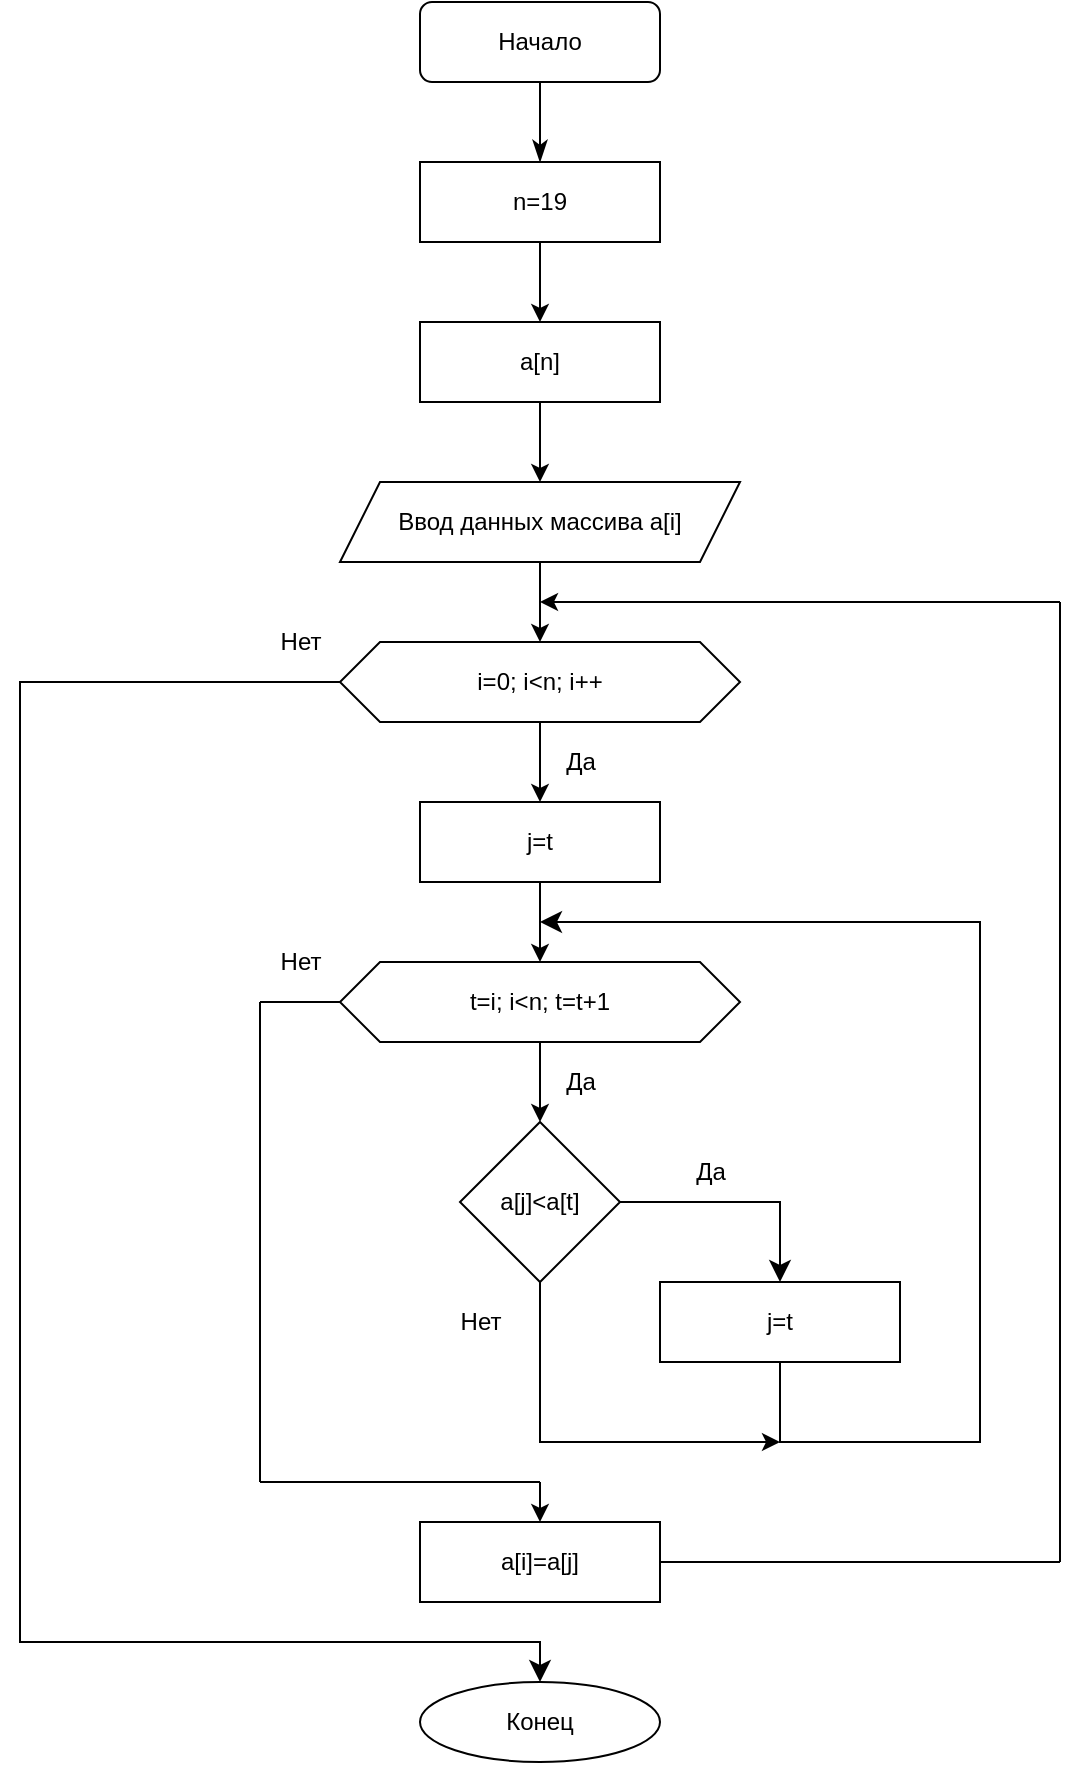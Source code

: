 <mxfile version="20.8.15" type="device"><diagram id="C5RBs43oDa-KdzZeNtuy" name="Page-1"><mxGraphModel dx="819" dy="452" grid="1" gridSize="10" guides="1" tooltips="1" connect="1" arrows="1" fold="1" page="1" pageScale="1" pageWidth="827" pageHeight="1169" math="0" shadow="0"><root><mxCell id="WIyWlLk6GJQsqaUBKTNV-0"/><mxCell id="WIyWlLk6GJQsqaUBKTNV-1" parent="WIyWlLk6GJQsqaUBKTNV-0"/><mxCell id="WIyWlLk6GJQsqaUBKTNV-2" value="" style="rounded=0;html=1;jettySize=auto;orthogonalLoop=1;fontSize=11;endArrow=classicThin;endFill=1;endSize=8;strokeWidth=1;shadow=0;labelBackgroundColor=none;" parent="WIyWlLk6GJQsqaUBKTNV-1" source="WIyWlLk6GJQsqaUBKTNV-3" edge="1"><mxGeometry relative="1" as="geometry"><mxPoint x="380" y="120" as="targetPoint"/></mxGeometry></mxCell><mxCell id="WIyWlLk6GJQsqaUBKTNV-3" value="Начало" style="rounded=1;whiteSpace=wrap;html=1;fontSize=12;glass=0;strokeWidth=1;shadow=0;" parent="WIyWlLk6GJQsqaUBKTNV-1" vertex="1"><mxGeometry x="320" y="40" width="120" height="40" as="geometry"/></mxCell><mxCell id="gzcVB420Ql_B0VOlHAb3-2" value="n=19" style="rounded=0;whiteSpace=wrap;html=1;" vertex="1" parent="WIyWlLk6GJQsqaUBKTNV-1"><mxGeometry x="320" y="120" width="120" height="40" as="geometry"/></mxCell><mxCell id="gzcVB420Ql_B0VOlHAb3-3" value="" style="endArrow=classic;html=1;rounded=0;exitX=0.5;exitY=1;exitDx=0;exitDy=0;" edge="1" parent="WIyWlLk6GJQsqaUBKTNV-1" source="gzcVB420Ql_B0VOlHAb3-2"><mxGeometry width="50" height="50" relative="1" as="geometry"><mxPoint x="550" y="390" as="sourcePoint"/><mxPoint x="380" y="200" as="targetPoint"/></mxGeometry></mxCell><mxCell id="gzcVB420Ql_B0VOlHAb3-4" value="a[n]" style="rounded=0;whiteSpace=wrap;html=1;" vertex="1" parent="WIyWlLk6GJQsqaUBKTNV-1"><mxGeometry x="320" y="200" width="120" height="40" as="geometry"/></mxCell><mxCell id="gzcVB420Ql_B0VOlHAb3-5" value="Ввод данных массива a[i]" style="shape=parallelogram;perimeter=parallelogramPerimeter;whiteSpace=wrap;html=1;fixedSize=1;" vertex="1" parent="WIyWlLk6GJQsqaUBKTNV-1"><mxGeometry x="280" y="280" width="200" height="40" as="geometry"/></mxCell><mxCell id="gzcVB420Ql_B0VOlHAb3-6" value="" style="endArrow=classic;html=1;rounded=0;exitX=0.5;exitY=1;exitDx=0;exitDy=0;entryX=0.5;entryY=0;entryDx=0;entryDy=0;" edge="1" parent="WIyWlLk6GJQsqaUBKTNV-1" source="gzcVB420Ql_B0VOlHAb3-4" target="gzcVB420Ql_B0VOlHAb3-5"><mxGeometry width="50" height="50" relative="1" as="geometry"><mxPoint x="550" y="390" as="sourcePoint"/><mxPoint x="600" y="340" as="targetPoint"/></mxGeometry></mxCell><mxCell id="gzcVB420Ql_B0VOlHAb3-8" value="" style="endArrow=classic;html=1;rounded=0;exitX=0.5;exitY=1;exitDx=0;exitDy=0;" edge="1" parent="WIyWlLk6GJQsqaUBKTNV-1" source="gzcVB420Ql_B0VOlHAb3-5"><mxGeometry width="50" height="50" relative="1" as="geometry"><mxPoint x="550" y="390" as="sourcePoint"/><mxPoint x="380" y="360" as="targetPoint"/></mxGeometry></mxCell><mxCell id="gzcVB420Ql_B0VOlHAb3-9" value="i=0; i&amp;lt;n; i++" style="shape=hexagon;perimeter=hexagonPerimeter2;whiteSpace=wrap;html=1;fixedSize=1;" vertex="1" parent="WIyWlLk6GJQsqaUBKTNV-1"><mxGeometry x="280" y="360" width="200" height="40" as="geometry"/></mxCell><mxCell id="gzcVB420Ql_B0VOlHAb3-10" value="" style="endArrow=classic;html=1;rounded=0;exitX=0.5;exitY=1;exitDx=0;exitDy=0;" edge="1" parent="WIyWlLk6GJQsqaUBKTNV-1" source="gzcVB420Ql_B0VOlHAb3-9" target="gzcVB420Ql_B0VOlHAb3-11"><mxGeometry width="50" height="50" relative="1" as="geometry"><mxPoint x="380" y="410" as="sourcePoint"/><mxPoint x="380" y="440" as="targetPoint"/></mxGeometry></mxCell><mxCell id="gzcVB420Ql_B0VOlHAb3-11" value="j=t" style="rounded=0;whiteSpace=wrap;html=1;" vertex="1" parent="WIyWlLk6GJQsqaUBKTNV-1"><mxGeometry x="320" y="440" width="120" height="40" as="geometry"/></mxCell><mxCell id="gzcVB420Ql_B0VOlHAb3-12" value="" style="endArrow=classic;html=1;rounded=0;exitX=0.5;exitY=1;exitDx=0;exitDy=0;" edge="1" parent="WIyWlLk6GJQsqaUBKTNV-1" source="gzcVB420Ql_B0VOlHAb3-11"><mxGeometry width="50" height="50" relative="1" as="geometry"><mxPoint x="380" y="410" as="sourcePoint"/><mxPoint x="380" y="520" as="targetPoint"/></mxGeometry></mxCell><mxCell id="gzcVB420Ql_B0VOlHAb3-13" value="t=i; i&amp;lt;n; t=t+1" style="shape=hexagon;perimeter=hexagonPerimeter2;whiteSpace=wrap;html=1;fixedSize=1;" vertex="1" parent="WIyWlLk6GJQsqaUBKTNV-1"><mxGeometry x="280" y="520" width="200" height="40" as="geometry"/></mxCell><mxCell id="gzcVB420Ql_B0VOlHAb3-14" value="" style="endArrow=classic;html=1;rounded=0;exitX=0.5;exitY=1;exitDx=0;exitDy=0;" edge="1" parent="WIyWlLk6GJQsqaUBKTNV-1" source="gzcVB420Ql_B0VOlHAb3-13"><mxGeometry width="50" height="50" relative="1" as="geometry"><mxPoint x="380" y="580" as="sourcePoint"/><mxPoint x="380" y="600" as="targetPoint"/></mxGeometry></mxCell><mxCell id="gzcVB420Ql_B0VOlHAb3-15" value="Да" style="text;html=1;align=center;verticalAlign=middle;resizable=0;points=[];autosize=1;strokeColor=none;fillColor=none;" vertex="1" parent="WIyWlLk6GJQsqaUBKTNV-1"><mxGeometry x="380" y="565" width="40" height="30" as="geometry"/></mxCell><mxCell id="gzcVB420Ql_B0VOlHAb3-16" value="a[j]&amp;lt;a[t]" style="rhombus;whiteSpace=wrap;html=1;" vertex="1" parent="WIyWlLk6GJQsqaUBKTNV-1"><mxGeometry x="340" y="600" width="80" height="80" as="geometry"/></mxCell><mxCell id="gzcVB420Ql_B0VOlHAb3-17" value="j=t" style="rounded=0;whiteSpace=wrap;html=1;" vertex="1" parent="WIyWlLk6GJQsqaUBKTNV-1"><mxGeometry x="440" y="680" width="120" height="40" as="geometry"/></mxCell><mxCell id="gzcVB420Ql_B0VOlHAb3-18" value="" style="edgeStyle=segmentEdgeStyle;endArrow=classic;html=1;curved=0;rounded=0;endSize=8;startSize=8;exitX=1;exitY=0.5;exitDx=0;exitDy=0;entryX=0.5;entryY=0;entryDx=0;entryDy=0;" edge="1" parent="WIyWlLk6GJQsqaUBKTNV-1" source="gzcVB420Ql_B0VOlHAb3-16" target="gzcVB420Ql_B0VOlHAb3-17"><mxGeometry width="50" height="50" relative="1" as="geometry"><mxPoint x="380" y="580" as="sourcePoint"/><mxPoint x="430" y="530" as="targetPoint"/></mxGeometry></mxCell><mxCell id="gzcVB420Ql_B0VOlHAb3-19" value="Да" style="text;html=1;align=center;verticalAlign=middle;resizable=0;points=[];autosize=1;strokeColor=none;fillColor=none;" vertex="1" parent="WIyWlLk6GJQsqaUBKTNV-1"><mxGeometry x="445" y="610" width="40" height="30" as="geometry"/></mxCell><mxCell id="gzcVB420Ql_B0VOlHAb3-20" value="" style="endArrow=classic;html=1;rounded=0;exitX=0.5;exitY=1;exitDx=0;exitDy=0;" edge="1" parent="WIyWlLk6GJQsqaUBKTNV-1" source="gzcVB420Ql_B0VOlHAb3-16"><mxGeometry width="50" height="50" relative="1" as="geometry"><mxPoint x="380" y="660" as="sourcePoint"/><mxPoint x="500" y="760" as="targetPoint"/><Array as="points"><mxPoint x="380" y="760"/></Array></mxGeometry></mxCell><mxCell id="gzcVB420Ql_B0VOlHAb3-21" value="a[i]=a[j]" style="rounded=0;whiteSpace=wrap;html=1;" vertex="1" parent="WIyWlLk6GJQsqaUBKTNV-1"><mxGeometry x="320" y="800" width="120" height="40" as="geometry"/></mxCell><mxCell id="gzcVB420Ql_B0VOlHAb3-22" value="" style="edgeStyle=segmentEdgeStyle;endArrow=classic;html=1;curved=0;rounded=0;endSize=8;startSize=8;exitX=0;exitY=0.5;exitDx=0;exitDy=0;" edge="1" parent="WIyWlLk6GJQsqaUBKTNV-1" source="gzcVB420Ql_B0VOlHAb3-9"><mxGeometry width="50" height="50" relative="1" as="geometry"><mxPoint x="230" y="460" as="sourcePoint"/><mxPoint x="380" y="880" as="targetPoint"/><Array as="points"><mxPoint x="120" y="380"/><mxPoint x="120" y="860"/><mxPoint x="380" y="860"/></Array></mxGeometry></mxCell><mxCell id="gzcVB420Ql_B0VOlHAb3-23" value="" style="edgeStyle=segmentEdgeStyle;endArrow=classic;html=1;curved=0;rounded=0;endSize=8;startSize=8;exitX=0.5;exitY=1;exitDx=0;exitDy=0;" edge="1" parent="WIyWlLk6GJQsqaUBKTNV-1" source="gzcVB420Ql_B0VOlHAb3-17"><mxGeometry width="50" height="50" relative="1" as="geometry"><mxPoint x="380" y="660" as="sourcePoint"/><mxPoint x="380" y="500" as="targetPoint"/><Array as="points"><mxPoint x="500" y="760"/><mxPoint x="600" y="760"/><mxPoint x="600" y="500"/></Array></mxGeometry></mxCell><mxCell id="gzcVB420Ql_B0VOlHAb3-25" value="Да" style="text;html=1;align=center;verticalAlign=middle;resizable=0;points=[];autosize=1;strokeColor=none;fillColor=none;" vertex="1" parent="WIyWlLk6GJQsqaUBKTNV-1"><mxGeometry x="380" y="405" width="40" height="30" as="geometry"/></mxCell><mxCell id="gzcVB420Ql_B0VOlHAb3-26" value="Нет" style="text;html=1;align=center;verticalAlign=middle;resizable=0;points=[];autosize=1;strokeColor=none;fillColor=none;" vertex="1" parent="WIyWlLk6GJQsqaUBKTNV-1"><mxGeometry x="330" y="685" width="40" height="30" as="geometry"/></mxCell><mxCell id="gzcVB420Ql_B0VOlHAb3-29" value="" style="endArrow=none;html=1;rounded=0;entryX=0;entryY=0.5;entryDx=0;entryDy=0;" edge="1" parent="WIyWlLk6GJQsqaUBKTNV-1" target="gzcVB420Ql_B0VOlHAb3-13"><mxGeometry width="50" height="50" relative="1" as="geometry"><mxPoint x="240" y="540" as="sourcePoint"/><mxPoint x="430" y="780" as="targetPoint"/></mxGeometry></mxCell><mxCell id="gzcVB420Ql_B0VOlHAb3-30" value="" style="endArrow=none;html=1;rounded=0;" edge="1" parent="WIyWlLk6GJQsqaUBKTNV-1"><mxGeometry width="50" height="50" relative="1" as="geometry"><mxPoint x="240" y="780" as="sourcePoint"/><mxPoint x="240" y="540" as="targetPoint"/></mxGeometry></mxCell><mxCell id="gzcVB420Ql_B0VOlHAb3-31" value="" style="endArrow=none;html=1;rounded=0;" edge="1" parent="WIyWlLk6GJQsqaUBKTNV-1"><mxGeometry width="50" height="50" relative="1" as="geometry"><mxPoint x="380" y="780" as="sourcePoint"/><mxPoint x="240" y="780" as="targetPoint"/></mxGeometry></mxCell><mxCell id="gzcVB420Ql_B0VOlHAb3-32" value="" style="endArrow=classic;html=1;rounded=0;entryX=0.5;entryY=0;entryDx=0;entryDy=0;" edge="1" parent="WIyWlLk6GJQsqaUBKTNV-1" target="gzcVB420Ql_B0VOlHAb3-21"><mxGeometry width="50" height="50" relative="1" as="geometry"><mxPoint x="380" y="780" as="sourcePoint"/><mxPoint x="430" y="780" as="targetPoint"/></mxGeometry></mxCell><mxCell id="gzcVB420Ql_B0VOlHAb3-33" value="Конец" style="ellipse;whiteSpace=wrap;html=1;" vertex="1" parent="WIyWlLk6GJQsqaUBKTNV-1"><mxGeometry x="320" y="880" width="120" height="40" as="geometry"/></mxCell><mxCell id="gzcVB420Ql_B0VOlHAb3-34" value="Нет" style="text;html=1;align=center;verticalAlign=middle;resizable=0;points=[];autosize=1;strokeColor=none;fillColor=none;" vertex="1" parent="WIyWlLk6GJQsqaUBKTNV-1"><mxGeometry x="240" y="505" width="40" height="30" as="geometry"/></mxCell><mxCell id="gzcVB420Ql_B0VOlHAb3-35" value="Нет" style="text;html=1;align=center;verticalAlign=middle;resizable=0;points=[];autosize=1;strokeColor=none;fillColor=none;" vertex="1" parent="WIyWlLk6GJQsqaUBKTNV-1"><mxGeometry x="240" y="345" width="40" height="30" as="geometry"/></mxCell><mxCell id="gzcVB420Ql_B0VOlHAb3-36" value="" style="endArrow=none;html=1;rounded=0;exitX=1;exitY=0.5;exitDx=0;exitDy=0;" edge="1" parent="WIyWlLk6GJQsqaUBKTNV-1" source="gzcVB420Ql_B0VOlHAb3-21"><mxGeometry width="50" height="50" relative="1" as="geometry"><mxPoint x="380" y="750" as="sourcePoint"/><mxPoint x="640" y="820" as="targetPoint"/></mxGeometry></mxCell><mxCell id="gzcVB420Ql_B0VOlHAb3-37" value="" style="endArrow=none;html=1;rounded=0;" edge="1" parent="WIyWlLk6GJQsqaUBKTNV-1"><mxGeometry width="50" height="50" relative="1" as="geometry"><mxPoint x="640" y="820" as="sourcePoint"/><mxPoint x="640" y="340" as="targetPoint"/></mxGeometry></mxCell><mxCell id="gzcVB420Ql_B0VOlHAb3-38" value="" style="endArrow=classic;html=1;rounded=0;" edge="1" parent="WIyWlLk6GJQsqaUBKTNV-1"><mxGeometry width="50" height="50" relative="1" as="geometry"><mxPoint x="640" y="340" as="sourcePoint"/><mxPoint x="380" y="340" as="targetPoint"/></mxGeometry></mxCell></root></mxGraphModel></diagram></mxfile>